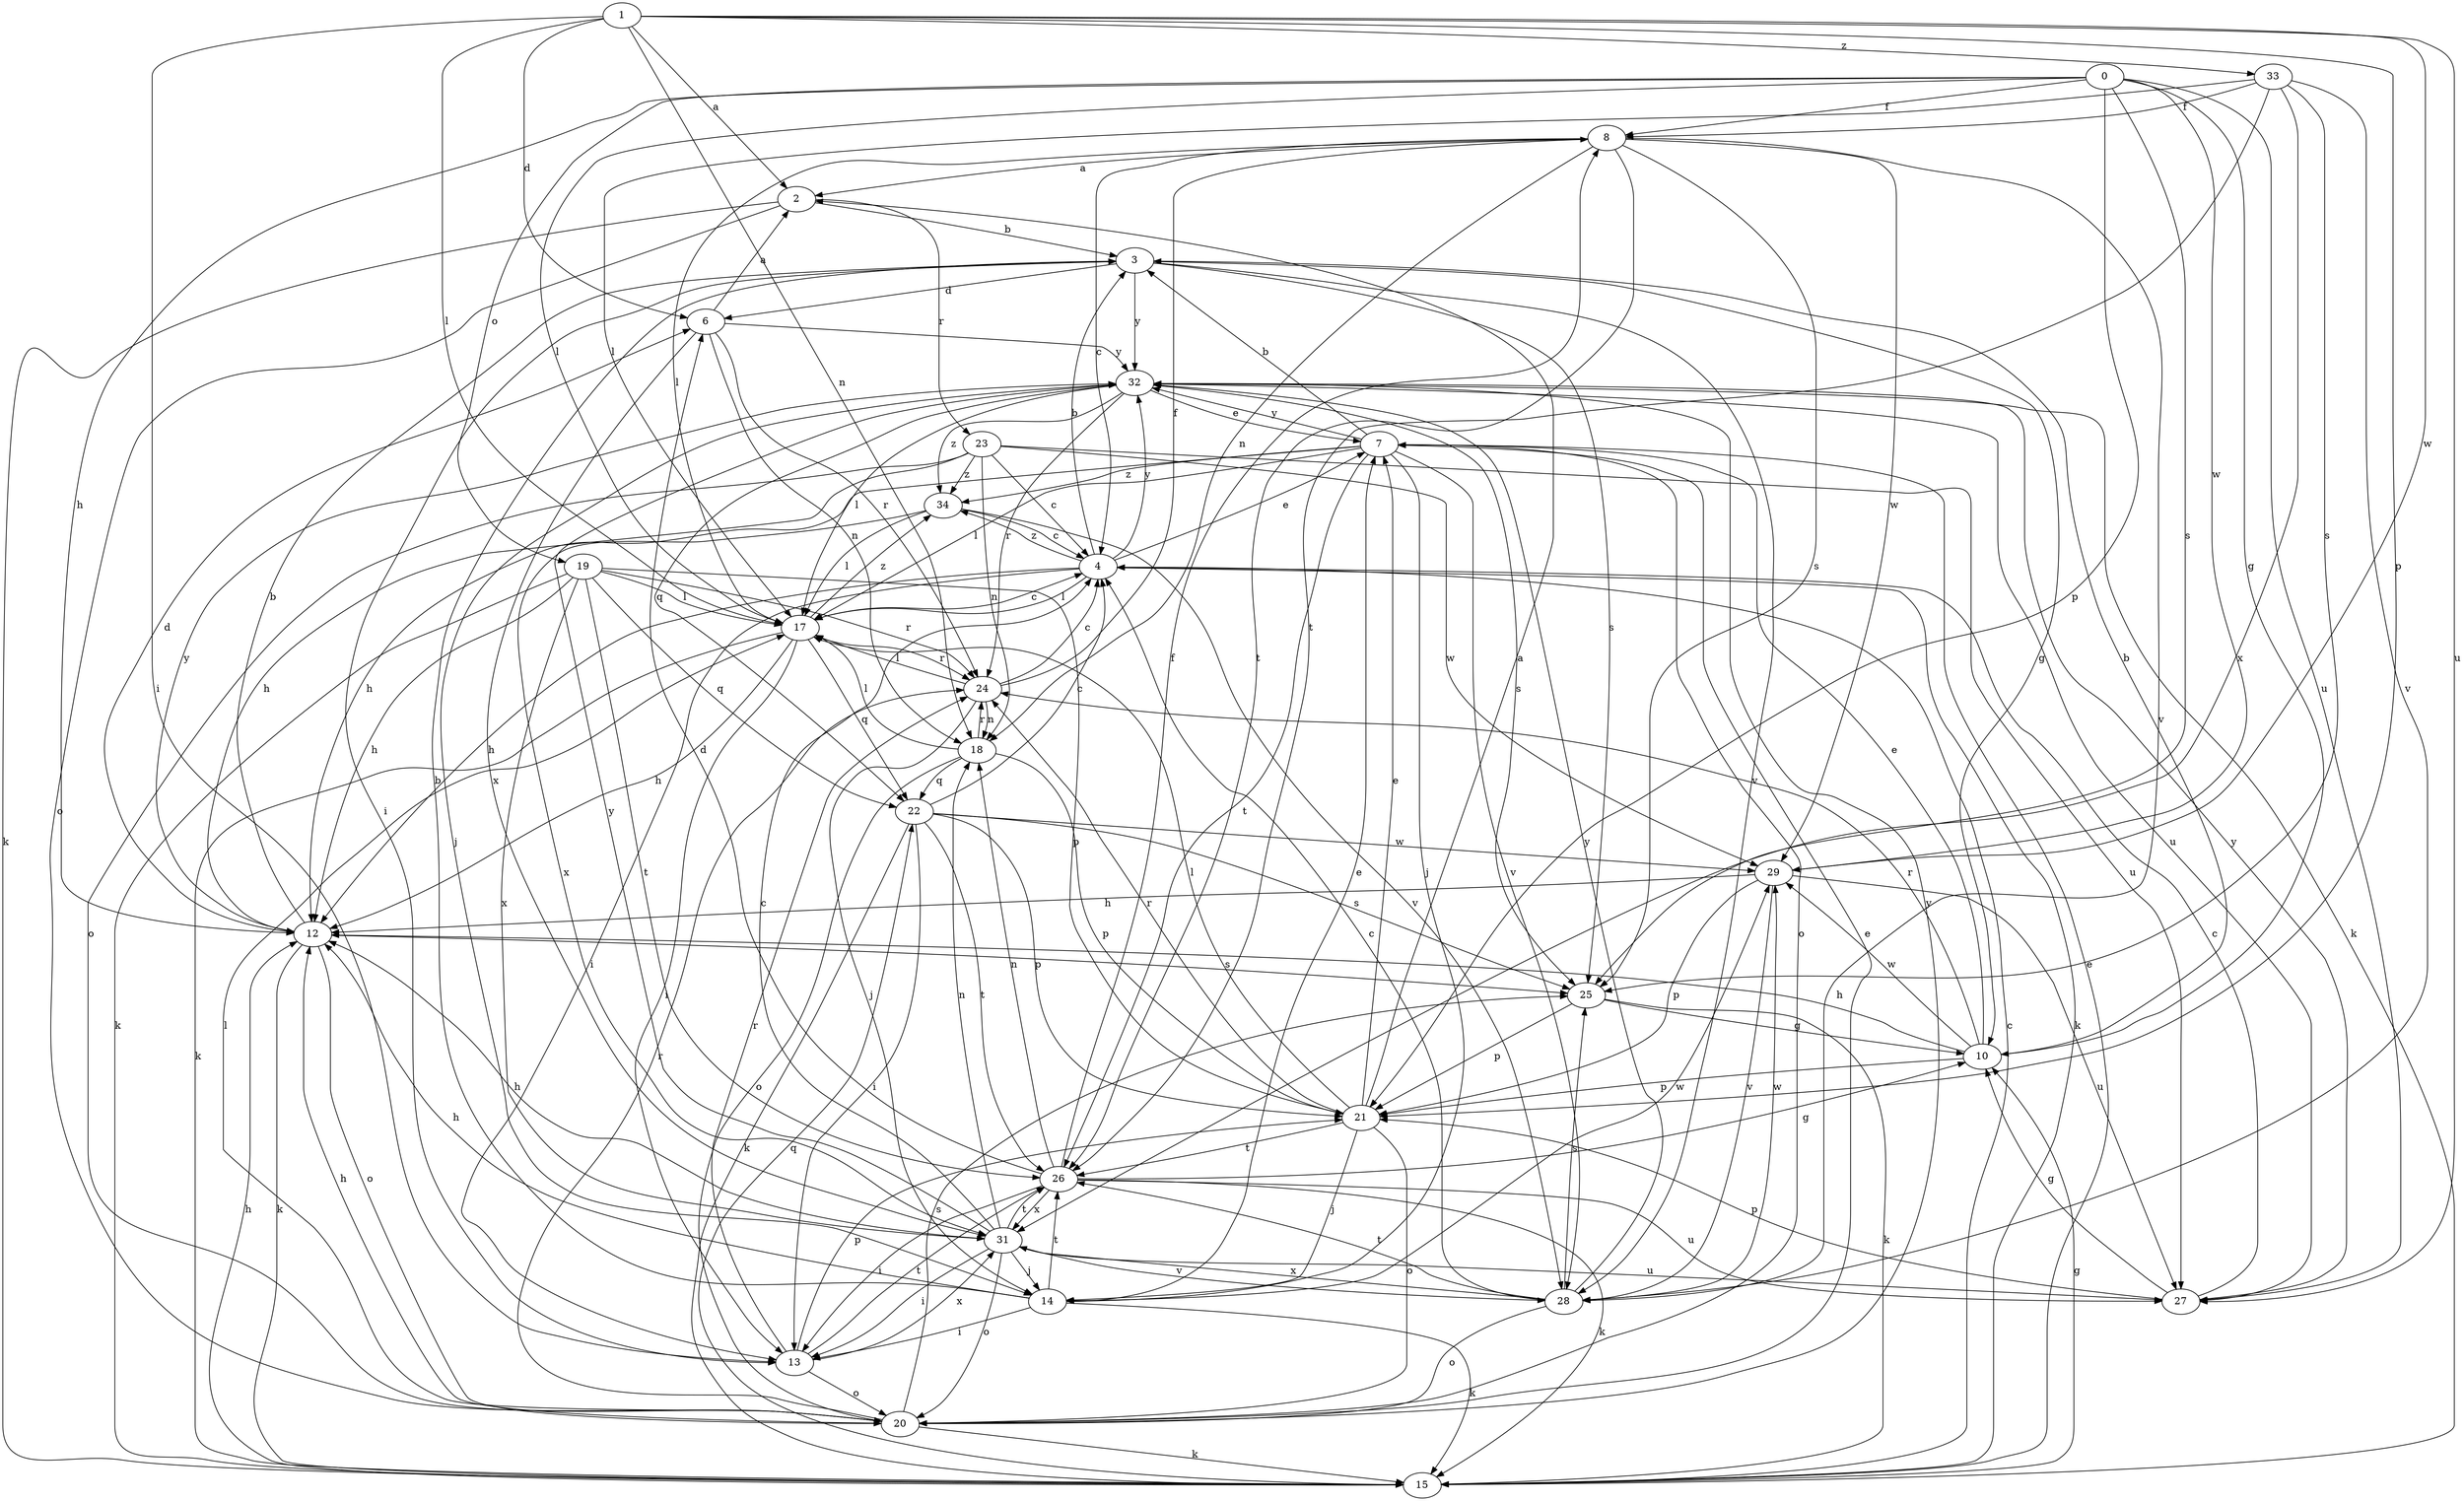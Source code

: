 strict digraph  {
0;
1;
2;
3;
4;
6;
7;
8;
10;
12;
13;
14;
15;
17;
18;
19;
20;
21;
22;
23;
24;
25;
26;
27;
28;
29;
31;
32;
33;
34;
0 -> 8  [label=f];
0 -> 10  [label=g];
0 -> 12  [label=h];
0 -> 17  [label=l];
0 -> 19  [label=o];
0 -> 21  [label=p];
0 -> 25  [label=s];
0 -> 27  [label=u];
0 -> 29  [label=w];
1 -> 2  [label=a];
1 -> 6  [label=d];
1 -> 13  [label=i];
1 -> 17  [label=l];
1 -> 18  [label=n];
1 -> 21  [label=p];
1 -> 27  [label=u];
1 -> 29  [label=w];
1 -> 33  [label=z];
2 -> 3  [label=b];
2 -> 15  [label=k];
2 -> 20  [label=o];
2 -> 23  [label=r];
3 -> 6  [label=d];
3 -> 10  [label=g];
3 -> 13  [label=i];
3 -> 25  [label=s];
3 -> 28  [label=v];
3 -> 32  [label=y];
4 -> 3  [label=b];
4 -> 7  [label=e];
4 -> 12  [label=h];
4 -> 13  [label=i];
4 -> 15  [label=k];
4 -> 17  [label=l];
4 -> 32  [label=y];
4 -> 34  [label=z];
6 -> 2  [label=a];
6 -> 18  [label=n];
6 -> 24  [label=r];
6 -> 31  [label=x];
6 -> 32  [label=y];
7 -> 3  [label=b];
7 -> 12  [label=h];
7 -> 14  [label=j];
7 -> 17  [label=l];
7 -> 20  [label=o];
7 -> 26  [label=t];
7 -> 28  [label=v];
7 -> 32  [label=y];
7 -> 34  [label=z];
8 -> 2  [label=a];
8 -> 4  [label=c];
8 -> 17  [label=l];
8 -> 18  [label=n];
8 -> 25  [label=s];
8 -> 26  [label=t];
8 -> 28  [label=v];
8 -> 29  [label=w];
10 -> 3  [label=b];
10 -> 7  [label=e];
10 -> 12  [label=h];
10 -> 21  [label=p];
10 -> 24  [label=r];
10 -> 29  [label=w];
12 -> 3  [label=b];
12 -> 6  [label=d];
12 -> 15  [label=k];
12 -> 20  [label=o];
12 -> 25  [label=s];
12 -> 32  [label=y];
13 -> 20  [label=o];
13 -> 21  [label=p];
13 -> 24  [label=r];
13 -> 26  [label=t];
13 -> 31  [label=x];
14 -> 3  [label=b];
14 -> 7  [label=e];
14 -> 12  [label=h];
14 -> 13  [label=i];
14 -> 15  [label=k];
14 -> 26  [label=t];
14 -> 29  [label=w];
15 -> 4  [label=c];
15 -> 7  [label=e];
15 -> 10  [label=g];
15 -> 12  [label=h];
15 -> 22  [label=q];
17 -> 4  [label=c];
17 -> 12  [label=h];
17 -> 13  [label=i];
17 -> 15  [label=k];
17 -> 22  [label=q];
17 -> 24  [label=r];
17 -> 34  [label=z];
18 -> 17  [label=l];
18 -> 20  [label=o];
18 -> 21  [label=p];
18 -> 22  [label=q];
18 -> 24  [label=r];
19 -> 12  [label=h];
19 -> 15  [label=k];
19 -> 17  [label=l];
19 -> 21  [label=p];
19 -> 22  [label=q];
19 -> 24  [label=r];
19 -> 26  [label=t];
19 -> 31  [label=x];
20 -> 7  [label=e];
20 -> 12  [label=h];
20 -> 15  [label=k];
20 -> 17  [label=l];
20 -> 24  [label=r];
20 -> 25  [label=s];
20 -> 32  [label=y];
21 -> 2  [label=a];
21 -> 7  [label=e];
21 -> 14  [label=j];
21 -> 17  [label=l];
21 -> 20  [label=o];
21 -> 24  [label=r];
21 -> 26  [label=t];
22 -> 4  [label=c];
22 -> 13  [label=i];
22 -> 15  [label=k];
22 -> 21  [label=p];
22 -> 25  [label=s];
22 -> 26  [label=t];
22 -> 29  [label=w];
23 -> 4  [label=c];
23 -> 12  [label=h];
23 -> 18  [label=n];
23 -> 20  [label=o];
23 -> 27  [label=u];
23 -> 29  [label=w];
23 -> 34  [label=z];
24 -> 4  [label=c];
24 -> 8  [label=f];
24 -> 14  [label=j];
24 -> 17  [label=l];
24 -> 18  [label=n];
25 -> 10  [label=g];
25 -> 15  [label=k];
25 -> 21  [label=p];
26 -> 6  [label=d];
26 -> 8  [label=f];
26 -> 10  [label=g];
26 -> 13  [label=i];
26 -> 15  [label=k];
26 -> 18  [label=n];
26 -> 27  [label=u];
26 -> 31  [label=x];
27 -> 4  [label=c];
27 -> 10  [label=g];
27 -> 21  [label=p];
27 -> 32  [label=y];
28 -> 4  [label=c];
28 -> 20  [label=o];
28 -> 25  [label=s];
28 -> 26  [label=t];
28 -> 29  [label=w];
28 -> 31  [label=x];
28 -> 32  [label=y];
29 -> 12  [label=h];
29 -> 21  [label=p];
29 -> 27  [label=u];
29 -> 28  [label=v];
31 -> 4  [label=c];
31 -> 12  [label=h];
31 -> 13  [label=i];
31 -> 14  [label=j];
31 -> 18  [label=n];
31 -> 20  [label=o];
31 -> 26  [label=t];
31 -> 27  [label=u];
31 -> 28  [label=v];
31 -> 32  [label=y];
32 -> 7  [label=e];
32 -> 14  [label=j];
32 -> 15  [label=k];
32 -> 17  [label=l];
32 -> 22  [label=q];
32 -> 24  [label=r];
32 -> 25  [label=s];
32 -> 27  [label=u];
32 -> 34  [label=z];
33 -> 8  [label=f];
33 -> 17  [label=l];
33 -> 25  [label=s];
33 -> 26  [label=t];
33 -> 28  [label=v];
33 -> 31  [label=x];
34 -> 4  [label=c];
34 -> 17  [label=l];
34 -> 28  [label=v];
34 -> 31  [label=x];
}
